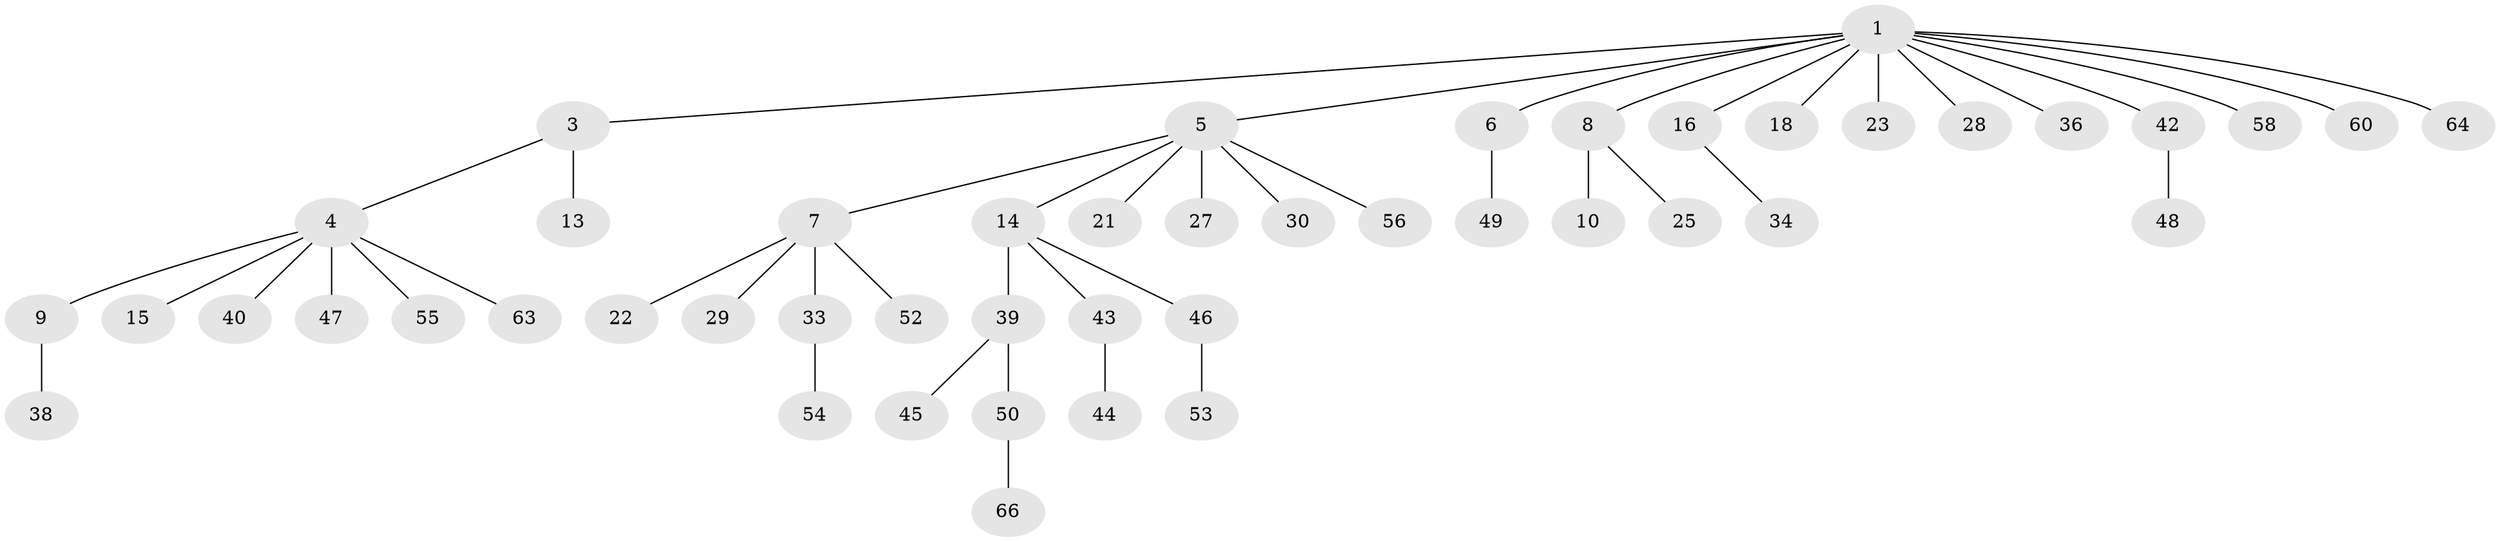 // Generated by graph-tools (version 1.1) at 2025/52/02/27/25 19:52:13]
// undirected, 47 vertices, 46 edges
graph export_dot {
graph [start="1"]
  node [color=gray90,style=filled];
  1 [super="+2"];
  3 [super="+35"];
  4 [super="+19"];
  5 [super="+17"];
  6 [super="+11"];
  7 [super="+26"];
  8 [super="+51"];
  9 [super="+12"];
  10 [super="+65"];
  13 [super="+24"];
  14 [super="+41"];
  15;
  16 [super="+20"];
  18;
  21;
  22;
  23;
  25 [super="+61"];
  27 [super="+31"];
  28 [super="+32"];
  29;
  30;
  33 [super="+37"];
  34;
  36;
  38;
  39 [super="+62"];
  40 [super="+57"];
  42;
  43 [super="+68"];
  44 [super="+59"];
  45 [super="+67"];
  46;
  47;
  48;
  49;
  50;
  52;
  53;
  54;
  55;
  56;
  58;
  60;
  63;
  64;
  66;
  1 -- 5;
  1 -- 18;
  1 -- 28;
  1 -- 36;
  1 -- 64;
  1 -- 3;
  1 -- 6;
  1 -- 8;
  1 -- 42;
  1 -- 16;
  1 -- 23;
  1 -- 58;
  1 -- 60;
  3 -- 4;
  3 -- 13;
  4 -- 9;
  4 -- 15;
  4 -- 40;
  4 -- 47;
  4 -- 55;
  4 -- 63;
  5 -- 7;
  5 -- 14;
  5 -- 21;
  5 -- 56;
  5 -- 27;
  5 -- 30;
  6 -- 49;
  7 -- 22;
  7 -- 52;
  7 -- 33;
  7 -- 29;
  8 -- 10;
  8 -- 25;
  9 -- 38;
  14 -- 39;
  14 -- 43;
  14 -- 46;
  16 -- 34;
  33 -- 54;
  39 -- 45;
  39 -- 50;
  42 -- 48;
  43 -- 44;
  46 -- 53;
  50 -- 66;
}
